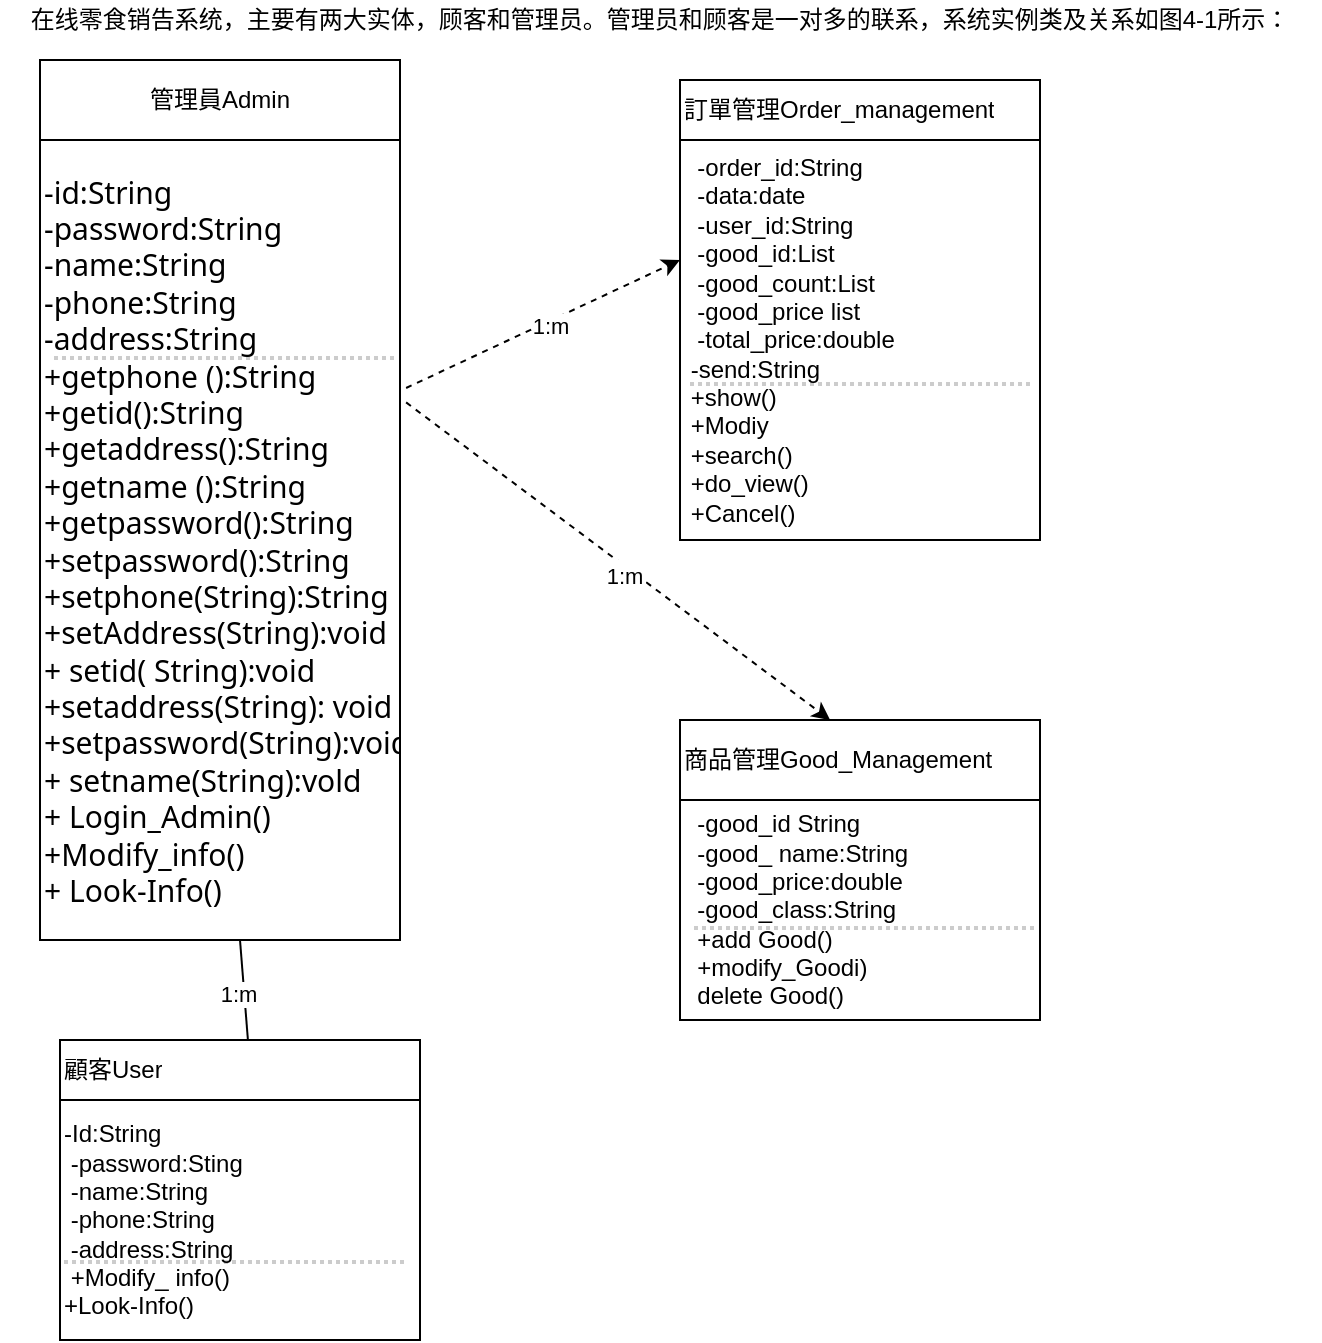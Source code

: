 <mxfile version="22.1.11" type="google">
  <diagram name="第 1 页" id="8pIXxAFTulOVl-PBs4mt">
    <mxGraphModel grid="0" page="1" gridSize="10" guides="1" tooltips="1" connect="1" arrows="1" fold="1" pageScale="1" pageWidth="4681" pageHeight="3300" math="0" shadow="0">
      <root>
        <mxCell id="0" />
        <mxCell id="1" parent="0" />
        <mxCell id="N51gQ7MtI0D1SiTp_SJz-7" value="" style="shape=table;startSize=0;container=1;collapsible=0;childLayout=tableLayout;align=left;" vertex="1" parent="1">
          <mxGeometry x="180" y="150" width="180" height="440" as="geometry" />
        </mxCell>
        <mxCell id="N51gQ7MtI0D1SiTp_SJz-8" value="" style="shape=tableRow;horizontal=0;startSize=0;swimlaneHead=0;swimlaneBody=0;strokeColor=inherit;top=0;left=0;bottom=0;right=0;collapsible=0;dropTarget=0;fillColor=none;points=[[0,0.5],[1,0.5]];portConstraint=eastwest;" vertex="1" parent="N51gQ7MtI0D1SiTp_SJz-7">
          <mxGeometry width="180" height="40" as="geometry" />
        </mxCell>
        <mxCell id="N51gQ7MtI0D1SiTp_SJz-9" value="管理員Admin" style="shape=partialRectangle;html=1;whiteSpace=wrap;connectable=0;strokeColor=inherit;overflow=hidden;fillColor=none;top=0;left=0;bottom=0;right=0;pointerEvents=1;" vertex="1" parent="N51gQ7MtI0D1SiTp_SJz-8">
          <mxGeometry width="180" height="40" as="geometry">
            <mxRectangle width="180" height="40" as="alternateBounds" />
          </mxGeometry>
        </mxCell>
        <mxCell id="N51gQ7MtI0D1SiTp_SJz-10" value="" style="shape=tableRow;horizontal=0;startSize=0;swimlaneHead=0;swimlaneBody=0;strokeColor=inherit;top=0;left=0;bottom=0;right=0;collapsible=0;dropTarget=0;fillColor=none;points=[[0,0.5],[1,0.5]];portConstraint=eastwest;" vertex="1" parent="N51gQ7MtI0D1SiTp_SJz-7">
          <mxGeometry y="40" width="180" height="400" as="geometry" />
        </mxCell>
        <mxCell id="N51gQ7MtI0D1SiTp_SJz-11" value="&lt;span style=&quot;font-family: &amp;quot;Segoe UI Historic&amp;quot;, &amp;quot;Segoe UI&amp;quot;, Helvetica, Arial, sans-serif; font-size: 15px; font-style: normal; font-variant-ligatures: normal; font-variant-caps: normal; font-weight: 400; letter-spacing: normal; orphans: 2; text-indent: 0px; text-transform: none; widows: 2; word-spacing: 0px; -webkit-text-stroke-width: 0px; text-decoration-thickness: initial; text-decoration-style: initial; text-decoration-color: initial; float: none; display: inline !important;&quot;&gt;-id:String&lt;br&gt;-password:String&lt;br&gt;-name:String&lt;br&gt;-phone:String&lt;br&gt;-address:String &lt;br&gt;+getphone ():String&lt;br&gt;+getid():String&lt;br&gt;+getaddress():String&lt;br&gt;+getname ():String&amp;nbsp; +getpassword():String&lt;br&gt;+setpassword():String&lt;br&gt;+setphone(String):String +setAddress(String):void&lt;br&gt;+ setid( String):void +setaddress(String): void +setpassword(String):void&lt;br&gt;+ setname(String):vold&lt;br&gt;+ Login_Admin()&lt;br&gt;+Modify_info()&lt;br&gt;+ Look-Info()&lt;/span&gt;" style="shape=partialRectangle;html=1;whiteSpace=wrap;connectable=0;strokeColor=inherit;overflow=hidden;fillColor=none;top=0;left=0;bottom=0;right=0;pointerEvents=1;align=left;labelBackgroundColor=none;fontColor=default;" vertex="1" parent="N51gQ7MtI0D1SiTp_SJz-10">
          <mxGeometry width="180" height="400" as="geometry">
            <mxRectangle width="180" height="400" as="alternateBounds" />
          </mxGeometry>
        </mxCell>
        <mxCell id="N51gQ7MtI0D1SiTp_SJz-14" value="" style="endArrow=none;dashed=1;html=1;strokeWidth=2;rounded=0;opacity=20;dashPattern=1 1;fontStyle=1" edge="1" parent="1">
          <mxGeometry width="50" height="50" relative="1" as="geometry">
            <mxPoint x="187" y="299" as="sourcePoint" />
            <mxPoint x="357" y="299" as="targetPoint" />
          </mxGeometry>
        </mxCell>
        <mxCell id="N51gQ7MtI0D1SiTp_SJz-16" value="" style="shape=table;startSize=0;container=1;collapsible=0;childLayout=tableLayout;" vertex="1" parent="1">
          <mxGeometry x="500" y="160" width="180" height="230" as="geometry" />
        </mxCell>
        <mxCell id="N51gQ7MtI0D1SiTp_SJz-17" value="" style="shape=tableRow;horizontal=0;startSize=0;swimlaneHead=0;swimlaneBody=0;strokeColor=inherit;top=0;left=0;bottom=0;right=0;collapsible=0;dropTarget=0;fillColor=none;points=[[0,0.5],[1,0.5]];portConstraint=eastwest;" vertex="1" parent="N51gQ7MtI0D1SiTp_SJz-16">
          <mxGeometry width="180" height="30" as="geometry" />
        </mxCell>
        <mxCell id="N51gQ7MtI0D1SiTp_SJz-18" value="&lt;div style=&quot;&quot;&gt;&lt;span style=&quot;background-color: initial;&quot;&gt;訂單管理Order_management&lt;/span&gt;&lt;/div&gt;" style="shape=partialRectangle;html=1;whiteSpace=wrap;connectable=0;strokeColor=inherit;overflow=hidden;fillColor=none;top=0;left=0;bottom=0;right=0;pointerEvents=1;align=left;" vertex="1" parent="N51gQ7MtI0D1SiTp_SJz-17">
          <mxGeometry width="180" height="30" as="geometry">
            <mxRectangle width="180" height="30" as="alternateBounds" />
          </mxGeometry>
        </mxCell>
        <mxCell id="N51gQ7MtI0D1SiTp_SJz-19" value="" style="shape=tableRow;horizontal=0;startSize=0;swimlaneHead=0;swimlaneBody=0;strokeColor=inherit;top=0;left=0;bottom=0;right=0;collapsible=0;dropTarget=0;fillColor=none;points=[[0,0.5],[1,0.5]];portConstraint=eastwest;" vertex="1" parent="N51gQ7MtI0D1SiTp_SJz-16">
          <mxGeometry y="30" width="180" height="200" as="geometry" />
        </mxCell>
        <mxCell id="N51gQ7MtI0D1SiTp_SJz-20" value="&amp;nbsp; -order_id:String&lt;br&gt;&amp;nbsp; -data:date&lt;br&gt;&amp;nbsp; -user_id:String&lt;br&gt;&amp;nbsp; -good_id:List&lt;br&gt;&amp;nbsp; -good_count:List&lt;br&gt;&amp;nbsp; -good_price list&lt;br&gt;&amp;nbsp; -total_price:double&lt;br&gt;&amp;nbsp;-send:String&lt;br&gt;&amp;nbsp;+show()&lt;br&gt;&amp;nbsp;+Modiy&lt;br&gt;&amp;nbsp;+search()&lt;br&gt;&amp;nbsp;+do_view()&lt;br&gt;&amp;nbsp;+Cancel()" style="shape=partialRectangle;html=1;whiteSpace=wrap;connectable=0;strokeColor=inherit;overflow=hidden;fillColor=none;top=0;left=0;bottom=0;right=0;pointerEvents=1;align=left;" vertex="1" parent="N51gQ7MtI0D1SiTp_SJz-19">
          <mxGeometry width="180" height="200" as="geometry">
            <mxRectangle width="180" height="200" as="alternateBounds" />
          </mxGeometry>
        </mxCell>
        <mxCell id="N51gQ7MtI0D1SiTp_SJz-23" value="" style="endArrow=classic;html=1;rounded=0;exitX=1.017;exitY=0.31;exitDx=0;exitDy=0;exitPerimeter=0;dashed=1;" edge="1" parent="1" source="N51gQ7MtI0D1SiTp_SJz-10">
          <mxGeometry width="50" height="50" relative="1" as="geometry">
            <mxPoint x="450" y="300" as="sourcePoint" />
            <mxPoint x="500" y="250" as="targetPoint" />
          </mxGeometry>
        </mxCell>
        <mxCell id="N51gQ7MtI0D1SiTp_SJz-24" value="1:m" style="edgeLabel;html=1;align=center;verticalAlign=middle;resizable=0;points=[];" connectable="0" vertex="1" parent="N51gQ7MtI0D1SiTp_SJz-23">
          <mxGeometry x="0.042" y="-1" relative="1" as="geometry">
            <mxPoint y="1" as="offset" />
          </mxGeometry>
        </mxCell>
        <mxCell id="N51gQ7MtI0D1SiTp_SJz-25" value="" style="shape=table;startSize=0;container=1;collapsible=0;childLayout=tableLayout;" vertex="1" parent="1">
          <mxGeometry x="500" y="480" width="180" height="150" as="geometry" />
        </mxCell>
        <mxCell id="N51gQ7MtI0D1SiTp_SJz-26" value="" style="shape=tableRow;horizontal=0;startSize=0;swimlaneHead=0;swimlaneBody=0;strokeColor=inherit;top=0;left=0;bottom=0;right=0;collapsible=0;dropTarget=0;fillColor=none;points=[[0,0.5],[1,0.5]];portConstraint=eastwest;" vertex="1" parent="N51gQ7MtI0D1SiTp_SJz-25">
          <mxGeometry width="180" height="40" as="geometry" />
        </mxCell>
        <mxCell id="N51gQ7MtI0D1SiTp_SJz-27" value="商品管理Good_Management" style="shape=partialRectangle;html=1;whiteSpace=wrap;connectable=0;strokeColor=inherit;overflow=hidden;fillColor=none;top=0;left=0;bottom=0;right=0;pointerEvents=1;align=left;" vertex="1" parent="N51gQ7MtI0D1SiTp_SJz-26">
          <mxGeometry width="180" height="40" as="geometry">
            <mxRectangle width="180" height="40" as="alternateBounds" />
          </mxGeometry>
        </mxCell>
        <mxCell id="N51gQ7MtI0D1SiTp_SJz-28" value="" style="shape=tableRow;horizontal=0;startSize=0;swimlaneHead=0;swimlaneBody=0;strokeColor=inherit;top=0;left=0;bottom=0;right=0;collapsible=0;dropTarget=0;fillColor=none;points=[[0,0.5],[1,0.5]];portConstraint=eastwest;" vertex="1" parent="N51gQ7MtI0D1SiTp_SJz-25">
          <mxGeometry y="40" width="180" height="110" as="geometry" />
        </mxCell>
        <mxCell id="N51gQ7MtI0D1SiTp_SJz-29" value="&amp;nbsp; -good_id String&lt;br&gt;&lt;div style=&quot;&quot;&gt;&lt;span style=&quot;background-color: initial;&quot;&gt;&amp;nbsp; -good_ name:String&amp;nbsp;&lt;/span&gt;&lt;/div&gt;&lt;div style=&quot;&quot;&gt;&lt;span style=&quot;background-color: initial;&quot;&gt;&amp;nbsp; -good_price:double&amp;nbsp;&lt;/span&gt;&lt;/div&gt;&lt;div style=&quot;&quot;&gt;&lt;span style=&quot;background-color: initial;&quot;&gt;&amp;nbsp; -good_class:String&lt;/span&gt;&lt;/div&gt;&amp;nbsp; +add Good()&lt;br&gt;&amp;nbsp; +modify_Goodi)&lt;br&gt;&amp;nbsp; delete Good()" style="shape=partialRectangle;html=1;whiteSpace=wrap;connectable=0;strokeColor=inherit;overflow=hidden;fillColor=none;top=0;left=0;bottom=0;right=0;pointerEvents=1;align=left;" vertex="1" parent="N51gQ7MtI0D1SiTp_SJz-28">
          <mxGeometry width="180" height="110" as="geometry">
            <mxRectangle width="180" height="110" as="alternateBounds" />
          </mxGeometry>
        </mxCell>
        <mxCell id="N51gQ7MtI0D1SiTp_SJz-31" value="" style="endArrow=classic;html=1;rounded=0;dashed=1;entryX=0.417;entryY=0;entryDx=0;entryDy=0;entryPerimeter=0;exitX=1.017;exitY=0.328;exitDx=0;exitDy=0;exitPerimeter=0;" edge="1" parent="1" source="N51gQ7MtI0D1SiTp_SJz-10" target="N51gQ7MtI0D1SiTp_SJz-26">
          <mxGeometry width="50" height="50" relative="1" as="geometry">
            <mxPoint x="370" y="320" as="sourcePoint" />
            <mxPoint x="510" y="260" as="targetPoint" />
          </mxGeometry>
        </mxCell>
        <mxCell id="N51gQ7MtI0D1SiTp_SJz-32" value="1.m" style="edgeLabel;html=1;align=center;verticalAlign=middle;resizable=0;points=[];" connectable="0" vertex="1" parent="N51gQ7MtI0D1SiTp_SJz-31">
          <mxGeometry x="0.042" y="-1" relative="1" as="geometry">
            <mxPoint y="1" as="offset" />
          </mxGeometry>
        </mxCell>
        <mxCell id="N51gQ7MtI0D1SiTp_SJz-42" value="1:m" style="edgeLabel;html=1;align=center;verticalAlign=middle;resizable=0;points=[];" connectable="0" vertex="1" parent="N51gQ7MtI0D1SiTp_SJz-31">
          <mxGeometry x="0.051" y="-4" relative="1" as="geometry">
            <mxPoint as="offset" />
          </mxGeometry>
        </mxCell>
        <mxCell id="N51gQ7MtI0D1SiTp_SJz-33" value="" style="shape=table;startSize=0;container=1;collapsible=0;childLayout=tableLayout;" vertex="1" parent="1">
          <mxGeometry x="190" y="640" width="180" height="150" as="geometry" />
        </mxCell>
        <mxCell id="N51gQ7MtI0D1SiTp_SJz-34" value="" style="shape=tableRow;horizontal=0;startSize=0;swimlaneHead=0;swimlaneBody=0;strokeColor=inherit;top=0;left=0;bottom=0;right=0;collapsible=0;dropTarget=0;fillColor=none;points=[[0,0.5],[1,0.5]];portConstraint=eastwest;" vertex="1" parent="N51gQ7MtI0D1SiTp_SJz-33">
          <mxGeometry width="180" height="30" as="geometry" />
        </mxCell>
        <mxCell id="N51gQ7MtI0D1SiTp_SJz-35" value="顧客User" style="shape=partialRectangle;html=1;whiteSpace=wrap;connectable=0;strokeColor=inherit;overflow=hidden;fillColor=none;top=0;left=0;bottom=0;right=0;pointerEvents=1;align=left;" vertex="1" parent="N51gQ7MtI0D1SiTp_SJz-34">
          <mxGeometry width="180" height="30" as="geometry">
            <mxRectangle width="180" height="30" as="alternateBounds" />
          </mxGeometry>
        </mxCell>
        <mxCell id="N51gQ7MtI0D1SiTp_SJz-36" value="" style="shape=tableRow;horizontal=0;startSize=0;swimlaneHead=0;swimlaneBody=0;strokeColor=inherit;top=0;left=0;bottom=0;right=0;collapsible=0;dropTarget=0;fillColor=none;points=[[0,0.5],[1,0.5]];portConstraint=eastwest;" vertex="1" parent="N51gQ7MtI0D1SiTp_SJz-33">
          <mxGeometry y="30" width="180" height="120" as="geometry" />
        </mxCell>
        <mxCell id="N51gQ7MtI0D1SiTp_SJz-37" value="-Id:String&lt;br&gt;&amp;nbsp;-password:Sting&lt;br&gt;&amp;nbsp;-name:String&lt;br&gt;&amp;nbsp;-phone:String&lt;br&gt;&amp;nbsp;-address:String&lt;br&gt;&lt;div style=&quot;&quot;&gt;&lt;span style=&quot;background-color: initial;&quot;&gt;&amp;nbsp;+Modify_ info()&lt;/span&gt;&lt;/div&gt;+Look-Info()" style="shape=partialRectangle;html=1;whiteSpace=wrap;connectable=0;strokeColor=inherit;overflow=hidden;fillColor=none;top=0;left=0;bottom=0;right=0;pointerEvents=1;align=left;" vertex="1" parent="N51gQ7MtI0D1SiTp_SJz-36">
          <mxGeometry width="180" height="120" as="geometry">
            <mxRectangle width="180" height="120" as="alternateBounds" />
          </mxGeometry>
        </mxCell>
        <mxCell id="N51gQ7MtI0D1SiTp_SJz-40" value="" style="endArrow=none;html=1;rounded=0;exitX=0.522;exitY=0;exitDx=0;exitDy=0;exitPerimeter=0;" edge="1" parent="1" source="N51gQ7MtI0D1SiTp_SJz-34">
          <mxGeometry width="50" height="50" relative="1" as="geometry">
            <mxPoint x="230" y="640" as="sourcePoint" />
            <mxPoint x="280" y="590" as="targetPoint" />
          </mxGeometry>
        </mxCell>
        <mxCell id="N51gQ7MtI0D1SiTp_SJz-41" value="1:m" style="edgeLabel;html=1;align=center;verticalAlign=middle;resizable=0;points=[];" connectable="0" vertex="1" parent="N51gQ7MtI0D1SiTp_SJz-40">
          <mxGeometry x="-0.07" y="3" relative="1" as="geometry">
            <mxPoint as="offset" />
          </mxGeometry>
        </mxCell>
        <mxCell id="N51gQ7MtI0D1SiTp_SJz-43" value="在线零食销告系统，主要有两大实体，顾客和管理员。管理员和顾客是一对多的联系，系统实例类及关系如图4-1所示：" style="rounded=0;whiteSpace=wrap;html=1;strokeColor=none;" vertex="1" parent="1">
          <mxGeometry x="160" y="120" width="660" height="20" as="geometry" />
        </mxCell>
        <mxCell id="N51gQ7MtI0D1SiTp_SJz-44" value="" style="endArrow=none;dashed=1;html=1;strokeWidth=2;rounded=0;opacity=20;dashPattern=1 1;" edge="1" parent="1">
          <mxGeometry width="50" height="50" relative="1" as="geometry">
            <mxPoint x="505" y="312" as="sourcePoint" />
            <mxPoint x="675" y="312" as="targetPoint" />
          </mxGeometry>
        </mxCell>
        <mxCell id="N51gQ7MtI0D1SiTp_SJz-45" value="" style="endArrow=none;dashed=1;html=1;strokeWidth=2;rounded=0;opacity=20;dashPattern=1 1;" edge="1" parent="1">
          <mxGeometry width="50" height="50" relative="1" as="geometry">
            <mxPoint x="192" y="751" as="sourcePoint" />
            <mxPoint x="362" y="751" as="targetPoint" />
          </mxGeometry>
        </mxCell>
        <mxCell id="N51gQ7MtI0D1SiTp_SJz-46" value="" style="endArrow=none;dashed=1;html=1;strokeWidth=2;rounded=0;opacity=20;dashPattern=1 1;" edge="1" parent="1">
          <mxGeometry width="50" height="50" relative="1" as="geometry">
            <mxPoint x="507" y="584" as="sourcePoint" />
            <mxPoint x="677" y="584" as="targetPoint" />
          </mxGeometry>
        </mxCell>
      </root>
    </mxGraphModel>
  </diagram>
</mxfile>
